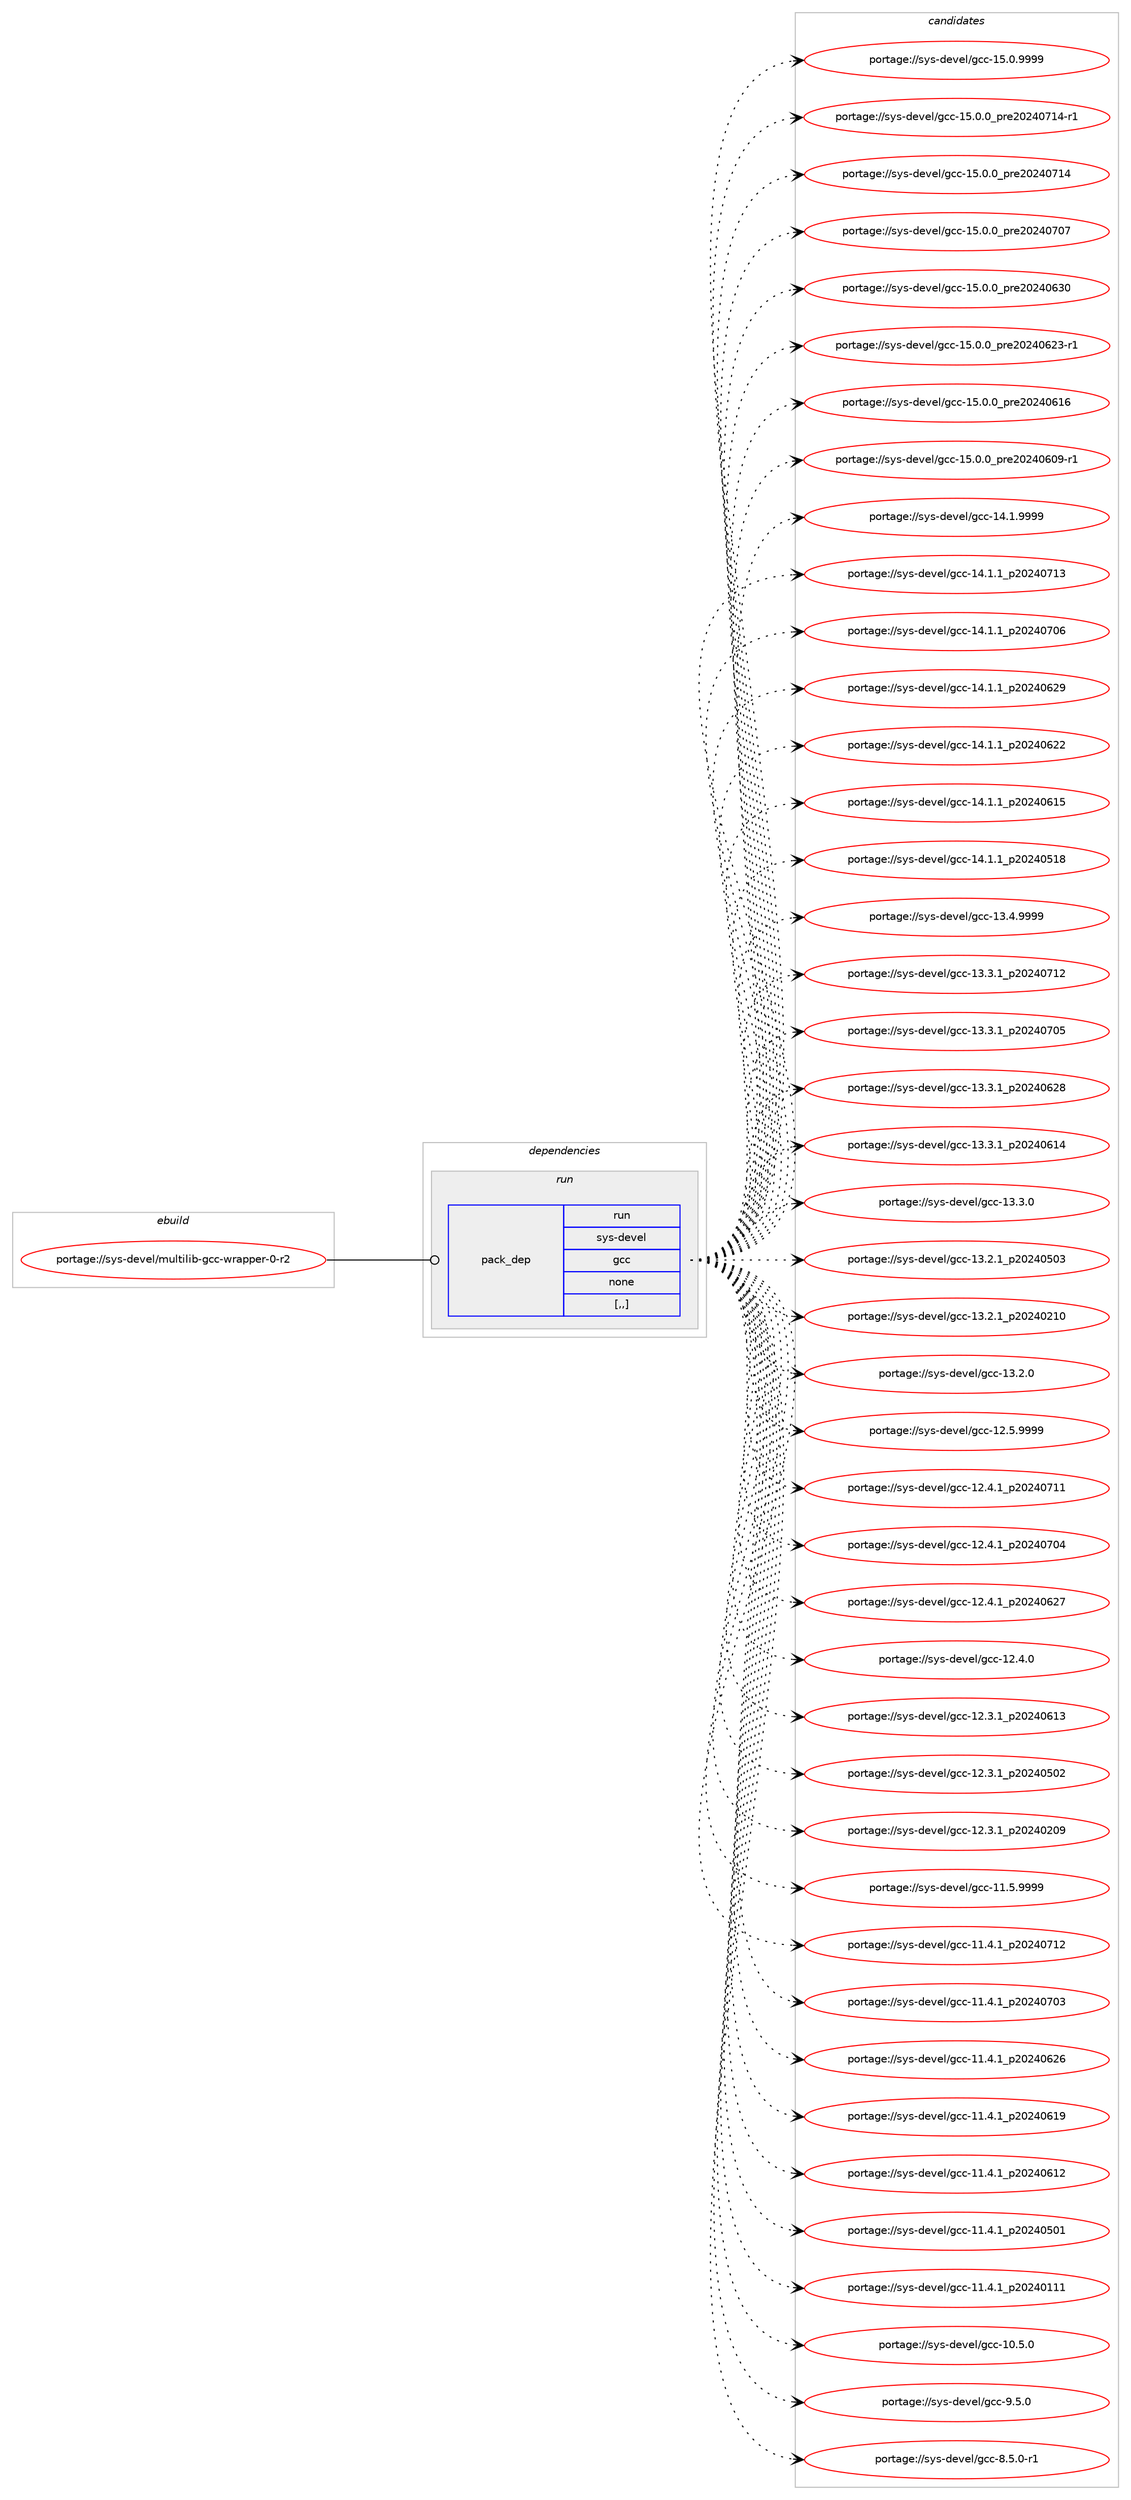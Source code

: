digraph prolog {

# *************
# Graph options
# *************

newrank=true;
concentrate=true;
compound=true;
graph [rankdir=LR,fontname=Helvetica,fontsize=10,ranksep=1.5];#, ranksep=2.5, nodesep=0.2];
edge  [arrowhead=vee];
node  [fontname=Helvetica,fontsize=10];

# **********
# The ebuild
# **********

subgraph cluster_leftcol {
color=gray;
rank=same;
label=<<i>ebuild</i>>;
id [label="portage://sys-devel/multilib-gcc-wrapper-0-r2", color=red, width=4, href="../sys-devel/multilib-gcc-wrapper-0-r2.svg"];
}

# ****************
# The dependencies
# ****************

subgraph cluster_midcol {
color=gray;
label=<<i>dependencies</i>>;
subgraph cluster_compile {
fillcolor="#eeeeee";
style=filled;
label=<<i>compile</i>>;
}
subgraph cluster_compileandrun {
fillcolor="#eeeeee";
style=filled;
label=<<i>compile and run</i>>;
}
subgraph cluster_run {
fillcolor="#eeeeee";
style=filled;
label=<<i>run</i>>;
subgraph pack314390 {
dependency432708 [label=<<TABLE BORDER="0" CELLBORDER="1" CELLSPACING="0" CELLPADDING="4" WIDTH="220"><TR><TD ROWSPAN="6" CELLPADDING="30">pack_dep</TD></TR><TR><TD WIDTH="110">run</TD></TR><TR><TD>sys-devel</TD></TR><TR><TD>gcc</TD></TR><TR><TD>none</TD></TR><TR><TD>[,,]</TD></TR></TABLE>>, shape=none, color=blue];
}
id:e -> dependency432708:w [weight=20,style="solid",arrowhead="odot"];
}
}

# **************
# The candidates
# **************

subgraph cluster_choices {
rank=same;
color=gray;
label=<<i>candidates</i>>;

subgraph choice314390 {
color=black;
nodesep=1;
choice1151211154510010111810110847103999945495346484657575757 [label="portage://sys-devel/gcc-15.0.9999", color=red, width=4,href="../sys-devel/gcc-15.0.9999.svg"];
choice11512111545100101118101108471039999454953464846489511211410150485052485549524511449 [label="portage://sys-devel/gcc-15.0.0_pre20240714-r1", color=red, width=4,href="../sys-devel/gcc-15.0.0_pre20240714-r1.svg"];
choice1151211154510010111810110847103999945495346484648951121141015048505248554952 [label="portage://sys-devel/gcc-15.0.0_pre20240714", color=red, width=4,href="../sys-devel/gcc-15.0.0_pre20240714.svg"];
choice1151211154510010111810110847103999945495346484648951121141015048505248554855 [label="portage://sys-devel/gcc-15.0.0_pre20240707", color=red, width=4,href="../sys-devel/gcc-15.0.0_pre20240707.svg"];
choice1151211154510010111810110847103999945495346484648951121141015048505248545148 [label="portage://sys-devel/gcc-15.0.0_pre20240630", color=red, width=4,href="../sys-devel/gcc-15.0.0_pre20240630.svg"];
choice11512111545100101118101108471039999454953464846489511211410150485052485450514511449 [label="portage://sys-devel/gcc-15.0.0_pre20240623-r1", color=red, width=4,href="../sys-devel/gcc-15.0.0_pre20240623-r1.svg"];
choice1151211154510010111810110847103999945495346484648951121141015048505248544954 [label="portage://sys-devel/gcc-15.0.0_pre20240616", color=red, width=4,href="../sys-devel/gcc-15.0.0_pre20240616.svg"];
choice11512111545100101118101108471039999454953464846489511211410150485052485448574511449 [label="portage://sys-devel/gcc-15.0.0_pre20240609-r1", color=red, width=4,href="../sys-devel/gcc-15.0.0_pre20240609-r1.svg"];
choice1151211154510010111810110847103999945495246494657575757 [label="portage://sys-devel/gcc-14.1.9999", color=red, width=4,href="../sys-devel/gcc-14.1.9999.svg"];
choice1151211154510010111810110847103999945495246494649951125048505248554951 [label="portage://sys-devel/gcc-14.1.1_p20240713", color=red, width=4,href="../sys-devel/gcc-14.1.1_p20240713.svg"];
choice1151211154510010111810110847103999945495246494649951125048505248554854 [label="portage://sys-devel/gcc-14.1.1_p20240706", color=red, width=4,href="../sys-devel/gcc-14.1.1_p20240706.svg"];
choice1151211154510010111810110847103999945495246494649951125048505248545057 [label="portage://sys-devel/gcc-14.1.1_p20240629", color=red, width=4,href="../sys-devel/gcc-14.1.1_p20240629.svg"];
choice1151211154510010111810110847103999945495246494649951125048505248545050 [label="portage://sys-devel/gcc-14.1.1_p20240622", color=red, width=4,href="../sys-devel/gcc-14.1.1_p20240622.svg"];
choice1151211154510010111810110847103999945495246494649951125048505248544953 [label="portage://sys-devel/gcc-14.1.1_p20240615", color=red, width=4,href="../sys-devel/gcc-14.1.1_p20240615.svg"];
choice1151211154510010111810110847103999945495246494649951125048505248534956 [label="portage://sys-devel/gcc-14.1.1_p20240518", color=red, width=4,href="../sys-devel/gcc-14.1.1_p20240518.svg"];
choice1151211154510010111810110847103999945495146524657575757 [label="portage://sys-devel/gcc-13.4.9999", color=red, width=4,href="../sys-devel/gcc-13.4.9999.svg"];
choice1151211154510010111810110847103999945495146514649951125048505248554950 [label="portage://sys-devel/gcc-13.3.1_p20240712", color=red, width=4,href="../sys-devel/gcc-13.3.1_p20240712.svg"];
choice1151211154510010111810110847103999945495146514649951125048505248554853 [label="portage://sys-devel/gcc-13.3.1_p20240705", color=red, width=4,href="../sys-devel/gcc-13.3.1_p20240705.svg"];
choice1151211154510010111810110847103999945495146514649951125048505248545056 [label="portage://sys-devel/gcc-13.3.1_p20240628", color=red, width=4,href="../sys-devel/gcc-13.3.1_p20240628.svg"];
choice1151211154510010111810110847103999945495146514649951125048505248544952 [label="portage://sys-devel/gcc-13.3.1_p20240614", color=red, width=4,href="../sys-devel/gcc-13.3.1_p20240614.svg"];
choice1151211154510010111810110847103999945495146514648 [label="portage://sys-devel/gcc-13.3.0", color=red, width=4,href="../sys-devel/gcc-13.3.0.svg"];
choice1151211154510010111810110847103999945495146504649951125048505248534851 [label="portage://sys-devel/gcc-13.2.1_p20240503", color=red, width=4,href="../sys-devel/gcc-13.2.1_p20240503.svg"];
choice1151211154510010111810110847103999945495146504649951125048505248504948 [label="portage://sys-devel/gcc-13.2.1_p20240210", color=red, width=4,href="../sys-devel/gcc-13.2.1_p20240210.svg"];
choice1151211154510010111810110847103999945495146504648 [label="portage://sys-devel/gcc-13.2.0", color=red, width=4,href="../sys-devel/gcc-13.2.0.svg"];
choice1151211154510010111810110847103999945495046534657575757 [label="portage://sys-devel/gcc-12.5.9999", color=red, width=4,href="../sys-devel/gcc-12.5.9999.svg"];
choice1151211154510010111810110847103999945495046524649951125048505248554949 [label="portage://sys-devel/gcc-12.4.1_p20240711", color=red, width=4,href="../sys-devel/gcc-12.4.1_p20240711.svg"];
choice1151211154510010111810110847103999945495046524649951125048505248554852 [label="portage://sys-devel/gcc-12.4.1_p20240704", color=red, width=4,href="../sys-devel/gcc-12.4.1_p20240704.svg"];
choice1151211154510010111810110847103999945495046524649951125048505248545055 [label="portage://sys-devel/gcc-12.4.1_p20240627", color=red, width=4,href="../sys-devel/gcc-12.4.1_p20240627.svg"];
choice1151211154510010111810110847103999945495046524648 [label="portage://sys-devel/gcc-12.4.0", color=red, width=4,href="../sys-devel/gcc-12.4.0.svg"];
choice1151211154510010111810110847103999945495046514649951125048505248544951 [label="portage://sys-devel/gcc-12.3.1_p20240613", color=red, width=4,href="../sys-devel/gcc-12.3.1_p20240613.svg"];
choice1151211154510010111810110847103999945495046514649951125048505248534850 [label="portage://sys-devel/gcc-12.3.1_p20240502", color=red, width=4,href="../sys-devel/gcc-12.3.1_p20240502.svg"];
choice1151211154510010111810110847103999945495046514649951125048505248504857 [label="portage://sys-devel/gcc-12.3.1_p20240209", color=red, width=4,href="../sys-devel/gcc-12.3.1_p20240209.svg"];
choice1151211154510010111810110847103999945494946534657575757 [label="portage://sys-devel/gcc-11.5.9999", color=red, width=4,href="../sys-devel/gcc-11.5.9999.svg"];
choice1151211154510010111810110847103999945494946524649951125048505248554950 [label="portage://sys-devel/gcc-11.4.1_p20240712", color=red, width=4,href="../sys-devel/gcc-11.4.1_p20240712.svg"];
choice1151211154510010111810110847103999945494946524649951125048505248554851 [label="portage://sys-devel/gcc-11.4.1_p20240703", color=red, width=4,href="../sys-devel/gcc-11.4.1_p20240703.svg"];
choice1151211154510010111810110847103999945494946524649951125048505248545054 [label="portage://sys-devel/gcc-11.4.1_p20240626", color=red, width=4,href="../sys-devel/gcc-11.4.1_p20240626.svg"];
choice1151211154510010111810110847103999945494946524649951125048505248544957 [label="portage://sys-devel/gcc-11.4.1_p20240619", color=red, width=4,href="../sys-devel/gcc-11.4.1_p20240619.svg"];
choice1151211154510010111810110847103999945494946524649951125048505248544950 [label="portage://sys-devel/gcc-11.4.1_p20240612", color=red, width=4,href="../sys-devel/gcc-11.4.1_p20240612.svg"];
choice1151211154510010111810110847103999945494946524649951125048505248534849 [label="portage://sys-devel/gcc-11.4.1_p20240501", color=red, width=4,href="../sys-devel/gcc-11.4.1_p20240501.svg"];
choice1151211154510010111810110847103999945494946524649951125048505248494949 [label="portage://sys-devel/gcc-11.4.1_p20240111", color=red, width=4,href="../sys-devel/gcc-11.4.1_p20240111.svg"];
choice1151211154510010111810110847103999945494846534648 [label="portage://sys-devel/gcc-10.5.0", color=red, width=4,href="../sys-devel/gcc-10.5.0.svg"];
choice11512111545100101118101108471039999455746534648 [label="portage://sys-devel/gcc-9.5.0", color=red, width=4,href="../sys-devel/gcc-9.5.0.svg"];
choice115121115451001011181011084710399994556465346484511449 [label="portage://sys-devel/gcc-8.5.0-r1", color=red, width=4,href="../sys-devel/gcc-8.5.0-r1.svg"];
dependency432708:e -> choice1151211154510010111810110847103999945495346484657575757:w [style=dotted,weight="100"];
dependency432708:e -> choice11512111545100101118101108471039999454953464846489511211410150485052485549524511449:w [style=dotted,weight="100"];
dependency432708:e -> choice1151211154510010111810110847103999945495346484648951121141015048505248554952:w [style=dotted,weight="100"];
dependency432708:e -> choice1151211154510010111810110847103999945495346484648951121141015048505248554855:w [style=dotted,weight="100"];
dependency432708:e -> choice1151211154510010111810110847103999945495346484648951121141015048505248545148:w [style=dotted,weight="100"];
dependency432708:e -> choice11512111545100101118101108471039999454953464846489511211410150485052485450514511449:w [style=dotted,weight="100"];
dependency432708:e -> choice1151211154510010111810110847103999945495346484648951121141015048505248544954:w [style=dotted,weight="100"];
dependency432708:e -> choice11512111545100101118101108471039999454953464846489511211410150485052485448574511449:w [style=dotted,weight="100"];
dependency432708:e -> choice1151211154510010111810110847103999945495246494657575757:w [style=dotted,weight="100"];
dependency432708:e -> choice1151211154510010111810110847103999945495246494649951125048505248554951:w [style=dotted,weight="100"];
dependency432708:e -> choice1151211154510010111810110847103999945495246494649951125048505248554854:w [style=dotted,weight="100"];
dependency432708:e -> choice1151211154510010111810110847103999945495246494649951125048505248545057:w [style=dotted,weight="100"];
dependency432708:e -> choice1151211154510010111810110847103999945495246494649951125048505248545050:w [style=dotted,weight="100"];
dependency432708:e -> choice1151211154510010111810110847103999945495246494649951125048505248544953:w [style=dotted,weight="100"];
dependency432708:e -> choice1151211154510010111810110847103999945495246494649951125048505248534956:w [style=dotted,weight="100"];
dependency432708:e -> choice1151211154510010111810110847103999945495146524657575757:w [style=dotted,weight="100"];
dependency432708:e -> choice1151211154510010111810110847103999945495146514649951125048505248554950:w [style=dotted,weight="100"];
dependency432708:e -> choice1151211154510010111810110847103999945495146514649951125048505248554853:w [style=dotted,weight="100"];
dependency432708:e -> choice1151211154510010111810110847103999945495146514649951125048505248545056:w [style=dotted,weight="100"];
dependency432708:e -> choice1151211154510010111810110847103999945495146514649951125048505248544952:w [style=dotted,weight="100"];
dependency432708:e -> choice1151211154510010111810110847103999945495146514648:w [style=dotted,weight="100"];
dependency432708:e -> choice1151211154510010111810110847103999945495146504649951125048505248534851:w [style=dotted,weight="100"];
dependency432708:e -> choice1151211154510010111810110847103999945495146504649951125048505248504948:w [style=dotted,weight="100"];
dependency432708:e -> choice1151211154510010111810110847103999945495146504648:w [style=dotted,weight="100"];
dependency432708:e -> choice1151211154510010111810110847103999945495046534657575757:w [style=dotted,weight="100"];
dependency432708:e -> choice1151211154510010111810110847103999945495046524649951125048505248554949:w [style=dotted,weight="100"];
dependency432708:e -> choice1151211154510010111810110847103999945495046524649951125048505248554852:w [style=dotted,weight="100"];
dependency432708:e -> choice1151211154510010111810110847103999945495046524649951125048505248545055:w [style=dotted,weight="100"];
dependency432708:e -> choice1151211154510010111810110847103999945495046524648:w [style=dotted,weight="100"];
dependency432708:e -> choice1151211154510010111810110847103999945495046514649951125048505248544951:w [style=dotted,weight="100"];
dependency432708:e -> choice1151211154510010111810110847103999945495046514649951125048505248534850:w [style=dotted,weight="100"];
dependency432708:e -> choice1151211154510010111810110847103999945495046514649951125048505248504857:w [style=dotted,weight="100"];
dependency432708:e -> choice1151211154510010111810110847103999945494946534657575757:w [style=dotted,weight="100"];
dependency432708:e -> choice1151211154510010111810110847103999945494946524649951125048505248554950:w [style=dotted,weight="100"];
dependency432708:e -> choice1151211154510010111810110847103999945494946524649951125048505248554851:w [style=dotted,weight="100"];
dependency432708:e -> choice1151211154510010111810110847103999945494946524649951125048505248545054:w [style=dotted,weight="100"];
dependency432708:e -> choice1151211154510010111810110847103999945494946524649951125048505248544957:w [style=dotted,weight="100"];
dependency432708:e -> choice1151211154510010111810110847103999945494946524649951125048505248544950:w [style=dotted,weight="100"];
dependency432708:e -> choice1151211154510010111810110847103999945494946524649951125048505248534849:w [style=dotted,weight="100"];
dependency432708:e -> choice1151211154510010111810110847103999945494946524649951125048505248494949:w [style=dotted,weight="100"];
dependency432708:e -> choice1151211154510010111810110847103999945494846534648:w [style=dotted,weight="100"];
dependency432708:e -> choice11512111545100101118101108471039999455746534648:w [style=dotted,weight="100"];
dependency432708:e -> choice115121115451001011181011084710399994556465346484511449:w [style=dotted,weight="100"];
}
}

}
